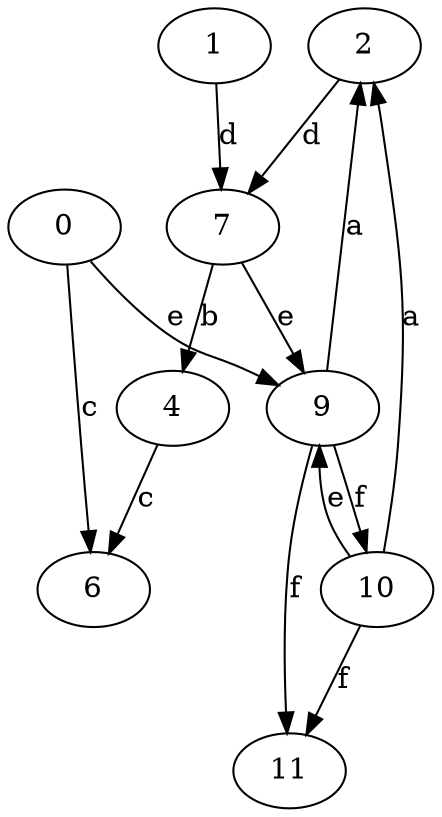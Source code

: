 strict digraph  {
2;
4;
6;
0;
7;
9;
1;
10;
11;
2 -> 7  [label=d];
4 -> 6  [label=c];
0 -> 6  [label=c];
0 -> 9  [label=e];
7 -> 4  [label=b];
7 -> 9  [label=e];
9 -> 2  [label=a];
9 -> 10  [label=f];
9 -> 11  [label=f];
1 -> 7  [label=d];
10 -> 2  [label=a];
10 -> 9  [label=e];
10 -> 11  [label=f];
}
